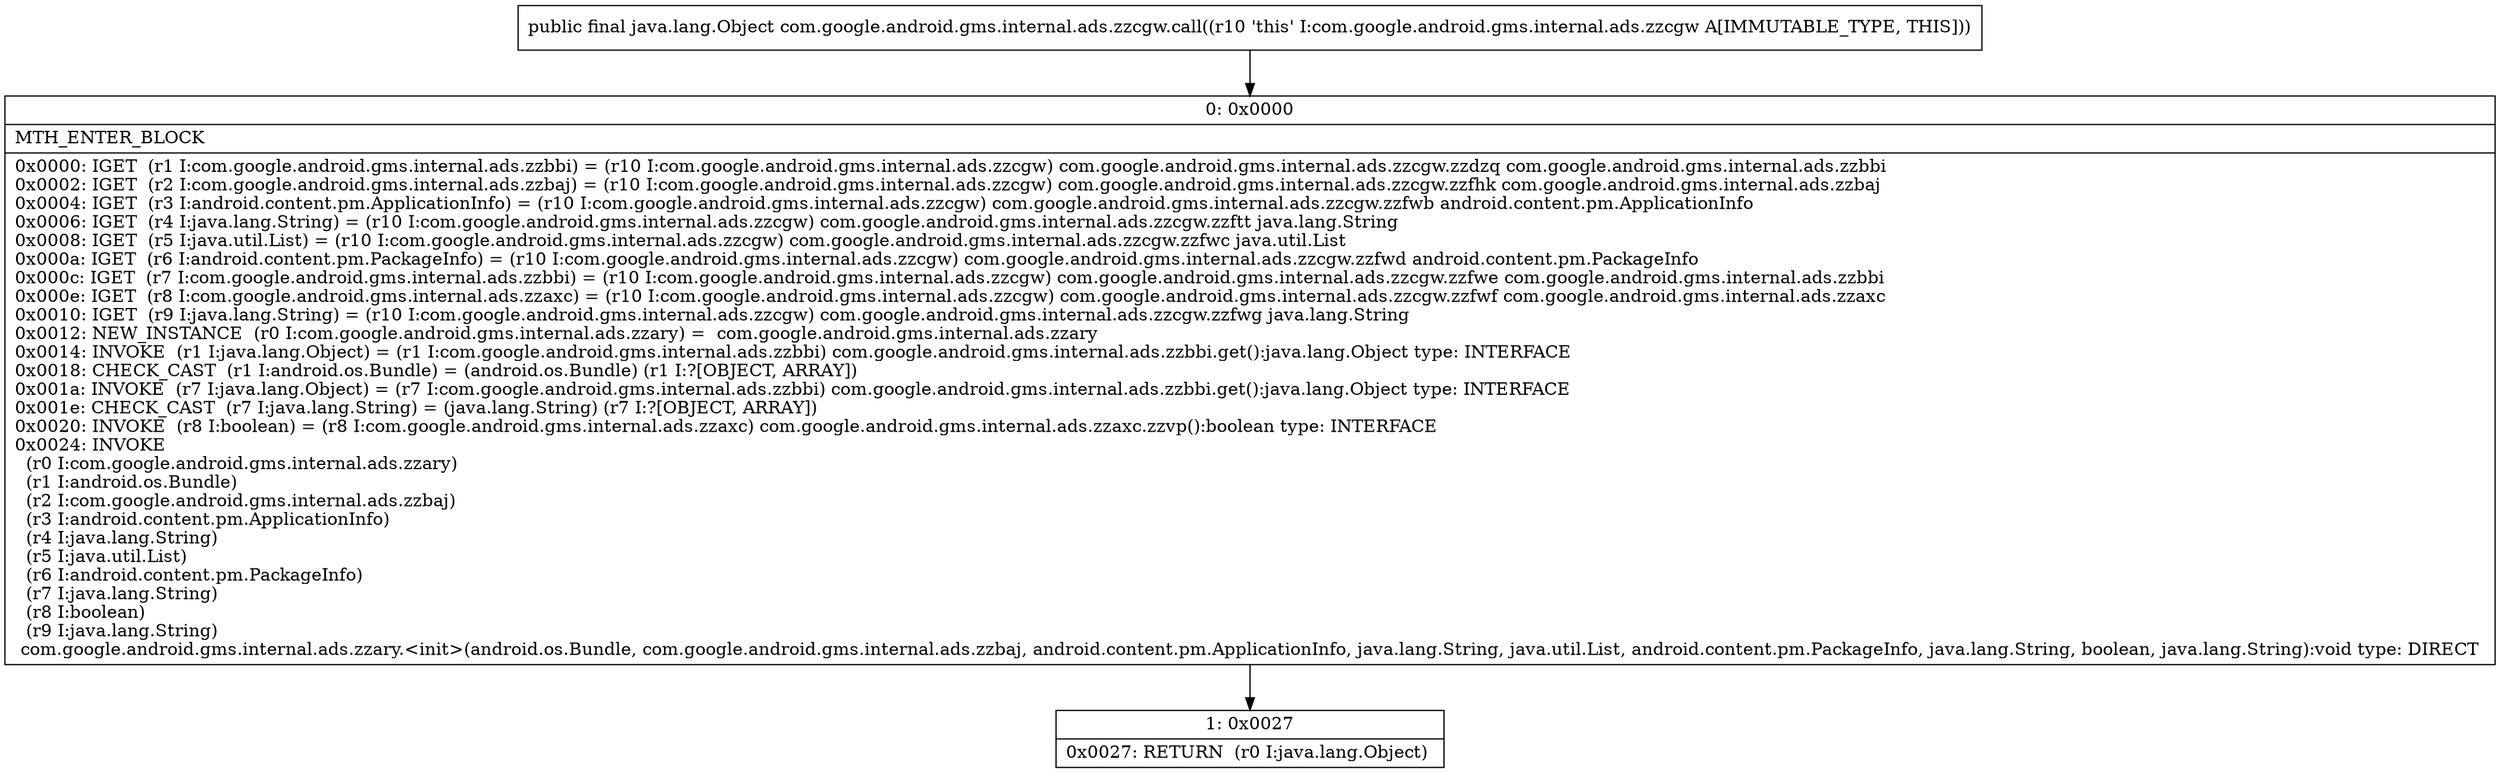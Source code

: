 digraph "CFG forcom.google.android.gms.internal.ads.zzcgw.call()Ljava\/lang\/Object;" {
Node_0 [shape=record,label="{0\:\ 0x0000|MTH_ENTER_BLOCK\l|0x0000: IGET  (r1 I:com.google.android.gms.internal.ads.zzbbi) = (r10 I:com.google.android.gms.internal.ads.zzcgw) com.google.android.gms.internal.ads.zzcgw.zzdzq com.google.android.gms.internal.ads.zzbbi \l0x0002: IGET  (r2 I:com.google.android.gms.internal.ads.zzbaj) = (r10 I:com.google.android.gms.internal.ads.zzcgw) com.google.android.gms.internal.ads.zzcgw.zzfhk com.google.android.gms.internal.ads.zzbaj \l0x0004: IGET  (r3 I:android.content.pm.ApplicationInfo) = (r10 I:com.google.android.gms.internal.ads.zzcgw) com.google.android.gms.internal.ads.zzcgw.zzfwb android.content.pm.ApplicationInfo \l0x0006: IGET  (r4 I:java.lang.String) = (r10 I:com.google.android.gms.internal.ads.zzcgw) com.google.android.gms.internal.ads.zzcgw.zzftt java.lang.String \l0x0008: IGET  (r5 I:java.util.List) = (r10 I:com.google.android.gms.internal.ads.zzcgw) com.google.android.gms.internal.ads.zzcgw.zzfwc java.util.List \l0x000a: IGET  (r6 I:android.content.pm.PackageInfo) = (r10 I:com.google.android.gms.internal.ads.zzcgw) com.google.android.gms.internal.ads.zzcgw.zzfwd android.content.pm.PackageInfo \l0x000c: IGET  (r7 I:com.google.android.gms.internal.ads.zzbbi) = (r10 I:com.google.android.gms.internal.ads.zzcgw) com.google.android.gms.internal.ads.zzcgw.zzfwe com.google.android.gms.internal.ads.zzbbi \l0x000e: IGET  (r8 I:com.google.android.gms.internal.ads.zzaxc) = (r10 I:com.google.android.gms.internal.ads.zzcgw) com.google.android.gms.internal.ads.zzcgw.zzfwf com.google.android.gms.internal.ads.zzaxc \l0x0010: IGET  (r9 I:java.lang.String) = (r10 I:com.google.android.gms.internal.ads.zzcgw) com.google.android.gms.internal.ads.zzcgw.zzfwg java.lang.String \l0x0012: NEW_INSTANCE  (r0 I:com.google.android.gms.internal.ads.zzary) =  com.google.android.gms.internal.ads.zzary \l0x0014: INVOKE  (r1 I:java.lang.Object) = (r1 I:com.google.android.gms.internal.ads.zzbbi) com.google.android.gms.internal.ads.zzbbi.get():java.lang.Object type: INTERFACE \l0x0018: CHECK_CAST  (r1 I:android.os.Bundle) = (android.os.Bundle) (r1 I:?[OBJECT, ARRAY]) \l0x001a: INVOKE  (r7 I:java.lang.Object) = (r7 I:com.google.android.gms.internal.ads.zzbbi) com.google.android.gms.internal.ads.zzbbi.get():java.lang.Object type: INTERFACE \l0x001e: CHECK_CAST  (r7 I:java.lang.String) = (java.lang.String) (r7 I:?[OBJECT, ARRAY]) \l0x0020: INVOKE  (r8 I:boolean) = (r8 I:com.google.android.gms.internal.ads.zzaxc) com.google.android.gms.internal.ads.zzaxc.zzvp():boolean type: INTERFACE \l0x0024: INVOKE  \l  (r0 I:com.google.android.gms.internal.ads.zzary)\l  (r1 I:android.os.Bundle)\l  (r2 I:com.google.android.gms.internal.ads.zzbaj)\l  (r3 I:android.content.pm.ApplicationInfo)\l  (r4 I:java.lang.String)\l  (r5 I:java.util.List)\l  (r6 I:android.content.pm.PackageInfo)\l  (r7 I:java.lang.String)\l  (r8 I:boolean)\l  (r9 I:java.lang.String)\l com.google.android.gms.internal.ads.zzary.\<init\>(android.os.Bundle, com.google.android.gms.internal.ads.zzbaj, android.content.pm.ApplicationInfo, java.lang.String, java.util.List, android.content.pm.PackageInfo, java.lang.String, boolean, java.lang.String):void type: DIRECT \l}"];
Node_1 [shape=record,label="{1\:\ 0x0027|0x0027: RETURN  (r0 I:java.lang.Object) \l}"];
MethodNode[shape=record,label="{public final java.lang.Object com.google.android.gms.internal.ads.zzcgw.call((r10 'this' I:com.google.android.gms.internal.ads.zzcgw A[IMMUTABLE_TYPE, THIS])) }"];
MethodNode -> Node_0;
Node_0 -> Node_1;
}

